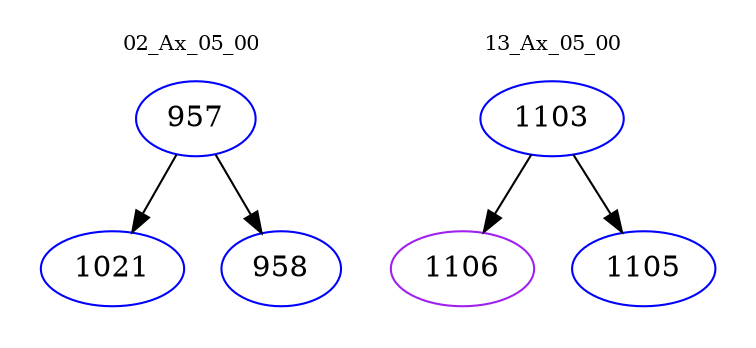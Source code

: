 digraph{
subgraph cluster_0 {
color = white
label = "02_Ax_05_00";
fontsize=10;
T0_957 [label="957", color="blue"]
T0_957 -> T0_1021 [color="black"]
T0_1021 [label="1021", color="blue"]
T0_957 -> T0_958 [color="black"]
T0_958 [label="958", color="blue"]
}
subgraph cluster_1 {
color = white
label = "13_Ax_05_00";
fontsize=10;
T1_1103 [label="1103", color="blue"]
T1_1103 -> T1_1106 [color="black"]
T1_1106 [label="1106", color="purple"]
T1_1103 -> T1_1105 [color="black"]
T1_1105 [label="1105", color="blue"]
}
}

